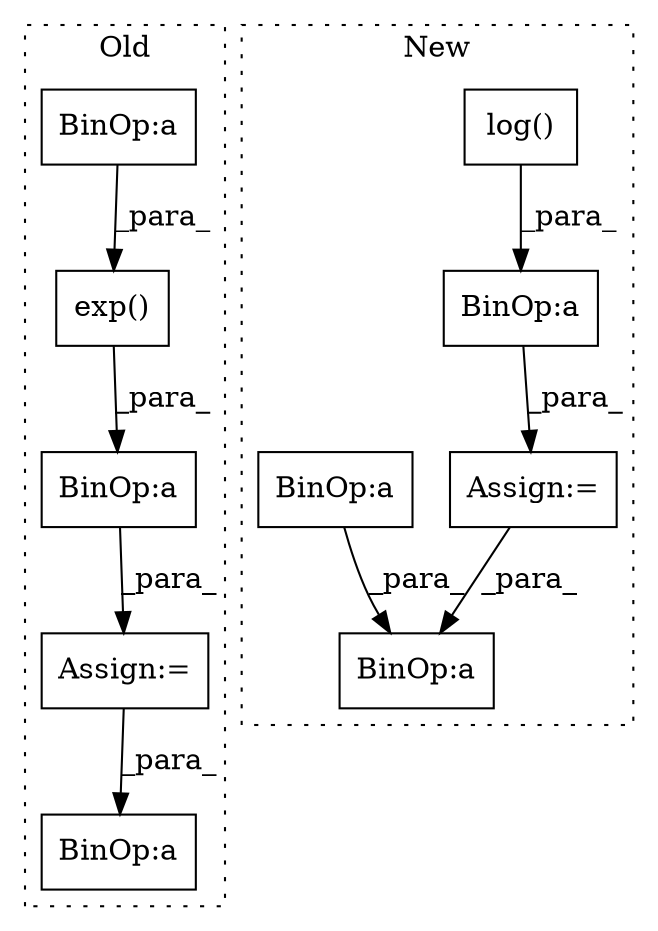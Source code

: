 digraph G {
subgraph cluster0 {
1 [label="exp()" a="75" s="8075,8090" l="8,1" shape="box"];
5 [label="Assign:=" a="68" s="8148" l="3" shape="box"];
6 [label="BinOp:a" a="82" s="8180" l="3" shape="box"];
7 [label="BinOp:a" a="82" s="8008" l="3" shape="box"];
8 [label="BinOp:a" a="82" s="8243" l="3" shape="box"];
label = "Old";
style="dotted";
}
subgraph cluster1 {
2 [label="log()" a="75" s="7854,7909" l="8,1" shape="box"];
3 [label="Assign:=" a="68" s="7851" l="3" shape="box"];
4 [label="BinOp:a" a="82" s="7910" l="3" shape="box"];
9 [label="BinOp:a" a="82" s="8090" l="3" shape="box"];
10 [label="BinOp:a" a="82" s="8113" l="3" shape="box"];
label = "New";
style="dotted";
}
1 -> 6 [label="_para_"];
2 -> 4 [label="_para_"];
3 -> 9 [label="_para_"];
4 -> 3 [label="_para_"];
5 -> 8 [label="_para_"];
6 -> 5 [label="_para_"];
7 -> 1 [label="_para_"];
10 -> 9 [label="_para_"];
}